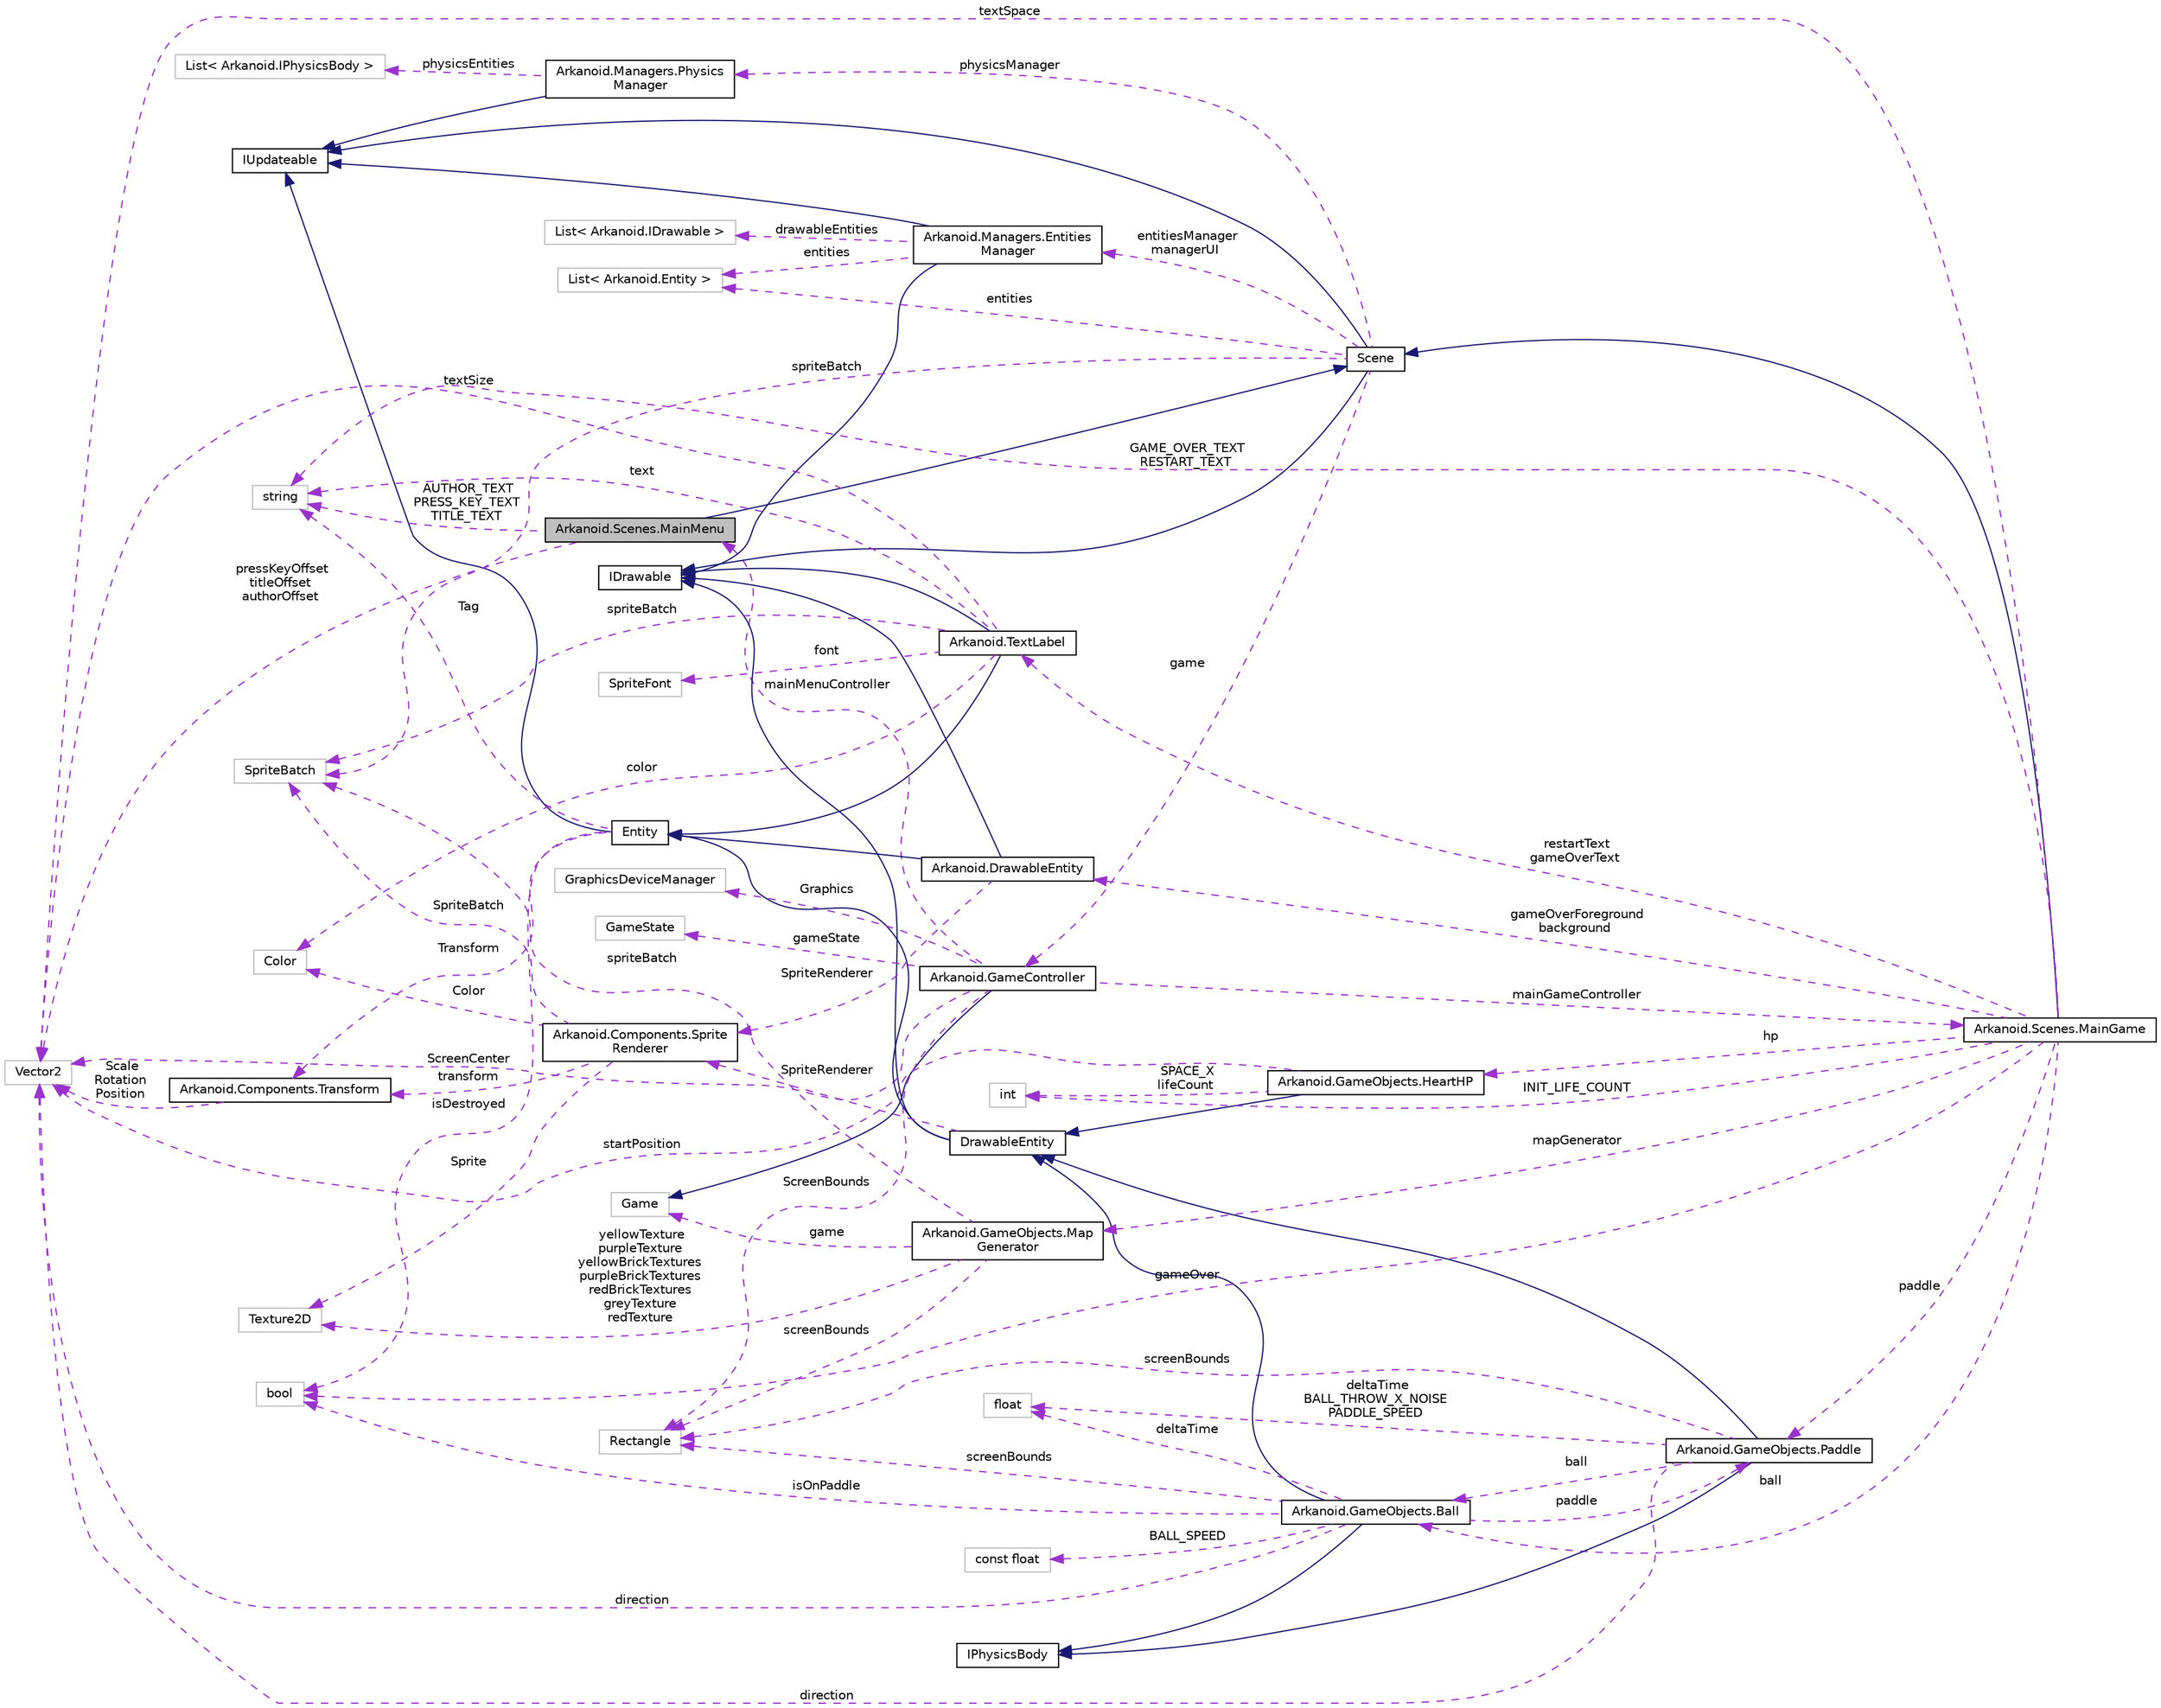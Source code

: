 digraph "Arkanoid.Scenes.MainMenu"
{
 // INTERACTIVE_SVG=YES
  edge [fontname="Helvetica",fontsize="10",labelfontname="Helvetica",labelfontsize="10"];
  node [fontname="Helvetica",fontsize="10",shape=record];
  rankdir="LR";
  Node4 [label="Arkanoid.Scenes.MainMenu",height=0.2,width=0.4,color="black", fillcolor="grey75", style="filled", fontcolor="black"];
  Node5 -> Node4 [dir="back",color="midnightblue",fontsize="10",style="solid",fontname="Helvetica"];
  Node5 [label="Scene",height=0.2,width=0.4,color="black", fillcolor="white", style="filled",URL="$class_arkanoid_1_1_scene.html",tooltip="Basic class for scene in game "];
  Node6 -> Node5 [dir="back",color="midnightblue",fontsize="10",style="solid",fontname="Helvetica"];
  Node6 [label="IUpdateable",height=0.2,width=0.4,color="black", fillcolor="white", style="filled",URL="$interface_arkanoid_1_1_i_updateable.html",tooltip="Basic interface for objects which should be updated every frame "];
  Node7 -> Node5 [dir="back",color="midnightblue",fontsize="10",style="solid",fontname="Helvetica"];
  Node7 [label="IDrawable",height=0.2,width=0.4,color="black", fillcolor="white", style="filled",URL="$interface_arkanoid_1_1_i_drawable.html",tooltip="Interface for objects drawn on the screen "];
  Node8 -> Node5 [dir="back",color="darkorchid3",fontsize="10",style="dashed",label=" entities" ,fontname="Helvetica"];
  Node8 [label="List\< Arkanoid.Entity \>",height=0.2,width=0.4,color="grey75", fillcolor="white", style="filled"];
  Node9 -> Node5 [dir="back",color="darkorchid3",fontsize="10",style="dashed",label=" spriteBatch" ,fontname="Helvetica"];
  Node9 [label="SpriteBatch",height=0.2,width=0.4,color="grey75", fillcolor="white", style="filled"];
  Node10 -> Node5 [dir="back",color="darkorchid3",fontsize="10",style="dashed",label=" game" ,fontname="Helvetica"];
  Node10 [label="Arkanoid.GameController",height=0.2,width=0.4,color="black", fillcolor="white", style="filled",URL="$class_arkanoid_1_1_game_controller.html"];
  Node11 -> Node10 [dir="back",color="midnightblue",fontsize="10",style="solid",fontname="Helvetica"];
  Node11 [label="Game",height=0.2,width=0.4,color="grey75", fillcolor="white", style="filled"];
  Node4 -> Node10 [dir="back",color="darkorchid3",fontsize="10",style="dashed",label=" mainMenuController" ,fontname="Helvetica"];
  Node12 -> Node10 [dir="back",color="darkorchid3",fontsize="10",style="dashed",label=" ScreenCenter" ,fontname="Helvetica"];
  Node12 [label="Vector2",height=0.2,width=0.4,color="grey75", fillcolor="white", style="filled"];
  Node13 -> Node10 [dir="back",color="darkorchid3",fontsize="10",style="dashed",label=" ScreenBounds" ,fontname="Helvetica"];
  Node13 [label="Rectangle",height=0.2,width=0.4,color="grey75", fillcolor="white", style="filled"];
  Node14 -> Node10 [dir="back",color="darkorchid3",fontsize="10",style="dashed",label=" gameState" ,fontname="Helvetica"];
  Node14 [label="GameState",height=0.2,width=0.4,color="grey75", fillcolor="white", style="filled"];
  Node15 -> Node10 [dir="back",color="darkorchid3",fontsize="10",style="dashed",label=" mainGameController" ,fontname="Helvetica"];
  Node15 [label="Arkanoid.Scenes.MainGame",height=0.2,width=0.4,color="black", fillcolor="white", style="filled",URL="$class_arkanoid_1_1_scenes_1_1_main_game.html",tooltip="Main game scene "];
  Node5 -> Node15 [dir="back",color="midnightblue",fontsize="10",style="solid",fontname="Helvetica"];
  Node16 -> Node15 [dir="back",color="darkorchid3",fontsize="10",style="dashed",label=" hp" ,fontname="Helvetica"];
  Node16 [label="Arkanoid.GameObjects.HeartHP",height=0.2,width=0.4,color="black", fillcolor="white", style="filled",URL="$class_arkanoid_1_1_game_objects_1_1_heart_h_p.html",tooltip="Class for heart hp on UI, contains life count "];
  Node17 -> Node16 [dir="back",color="midnightblue",fontsize="10",style="solid",fontname="Helvetica"];
  Node17 [label="DrawableEntity",height=0.2,width=0.4,color="black", fillcolor="white", style="filled",URL="$class_arkanoid_1_1_drawable_entity.html",tooltip="Class for entities with textures "];
  Node18 -> Node17 [dir="back",color="midnightblue",fontsize="10",style="solid",fontname="Helvetica"];
  Node18 [label="Entity",height=0.2,width=0.4,color="black", fillcolor="white", style="filled",URL="$class_arkanoid_1_1_entity.html",tooltip="Basic class for objects (every updateable body in the scene must inherit from it) ..."];
  Node6 -> Node18 [dir="back",color="midnightblue",fontsize="10",style="solid",fontname="Helvetica"];
  Node19 -> Node18 [dir="back",color="darkorchid3",fontsize="10",style="dashed",label=" Tag" ,fontname="Helvetica"];
  Node19 [label="string",height=0.2,width=0.4,color="grey75", fillcolor="white", style="filled"];
  Node20 -> Node18 [dir="back",color="darkorchid3",fontsize="10",style="dashed",label=" Transform" ,fontname="Helvetica"];
  Node20 [label="Arkanoid.Components.Transform",height=0.2,width=0.4,color="black", fillcolor="white", style="filled",URL="$class_arkanoid_1_1_components_1_1_transform.html",tooltip="Class containing position, rotation and scale of the entity "];
  Node12 -> Node20 [dir="back",color="darkorchid3",fontsize="10",style="dashed",label=" Scale\nRotation\nPosition" ,fontname="Helvetica"];
  Node21 -> Node18 [dir="back",color="darkorchid3",fontsize="10",style="dashed",label=" isDestroyed" ,fontname="Helvetica"];
  Node21 [label="bool",height=0.2,width=0.4,color="grey75", fillcolor="white", style="filled"];
  Node7 -> Node17 [dir="back",color="midnightblue",fontsize="10",style="solid",fontname="Helvetica"];
  Node22 -> Node17 [dir="back",color="darkorchid3",fontsize="10",style="dashed",label=" SpriteRenderer" ,fontname="Helvetica"];
  Node22 [label="Arkanoid.Components.Sprite\lRenderer",height=0.2,width=0.4,color="black", fillcolor="white", style="filled",URL="$class_arkanoid_1_1_components_1_1_sprite_renderer.html",tooltip="Component class taking care of drawing texture it contains "];
  Node9 -> Node22 [dir="back",color="darkorchid3",fontsize="10",style="dashed",label=" SpriteBatch" ,fontname="Helvetica"];
  Node20 -> Node22 [dir="back",color="darkorchid3",fontsize="10",style="dashed",label=" transform" ,fontname="Helvetica"];
  Node23 -> Node22 [dir="back",color="darkorchid3",fontsize="10",style="dashed",label=" Color" ,fontname="Helvetica"];
  Node23 [label="Color",height=0.2,width=0.4,color="grey75", fillcolor="white", style="filled"];
  Node24 -> Node22 [dir="back",color="darkorchid3",fontsize="10",style="dashed",label=" Sprite" ,fontname="Helvetica"];
  Node24 [label="Texture2D",height=0.2,width=0.4,color="grey75", fillcolor="white", style="filled"];
  Node12 -> Node16 [dir="back",color="darkorchid3",fontsize="10",style="dashed",label=" startPosition" ,fontname="Helvetica"];
  Node25 -> Node16 [dir="back",color="darkorchid3",fontsize="10",style="dashed",label=" SPACE_X\nlifeCount" ,fontname="Helvetica"];
  Node25 [label="int",height=0.2,width=0.4,color="grey75", fillcolor="white", style="filled"];
  Node26 -> Node15 [dir="back",color="darkorchid3",fontsize="10",style="dashed",label=" ball" ,fontname="Helvetica"];
  Node26 [label="Arkanoid.GameObjects.Ball",height=0.2,width=0.4,color="black", fillcolor="white", style="filled",URL="$class_arkanoid_1_1_game_objects_1_1_ball.html",tooltip="Class representing bouncing arkanoid ball in the game "];
  Node17 -> Node26 [dir="back",color="midnightblue",fontsize="10",style="solid",fontname="Helvetica"];
  Node27 -> Node26 [dir="back",color="midnightblue",fontsize="10",style="solid",fontname="Helvetica"];
  Node27 [label="IPhysicsBody",height=0.2,width=0.4,color="black", fillcolor="white", style="filled",URL="$interface_arkanoid_1_1_i_physics_body.html",tooltip="Interface for objects with physics on the screen "];
  Node28 -> Node26 [dir="back",color="darkorchid3",fontsize="10",style="dashed",label=" deltaTime" ,fontname="Helvetica"];
  Node28 [label="float",height=0.2,width=0.4,color="grey75", fillcolor="white", style="filled"];
  Node29 -> Node26 [dir="back",color="darkorchid3",fontsize="10",style="dashed",label=" paddle" ,fontname="Helvetica"];
  Node29 [label="Arkanoid.GameObjects.Paddle",height=0.2,width=0.4,color="black", fillcolor="white", style="filled",URL="$class_arkanoid_1_1_game_objects_1_1_paddle.html",tooltip="Class representing moving arkanoid paddle "];
  Node17 -> Node29 [dir="back",color="midnightblue",fontsize="10",style="solid",fontname="Helvetica"];
  Node27 -> Node29 [dir="back",color="midnightblue",fontsize="10",style="solid",fontname="Helvetica"];
  Node26 -> Node29 [dir="back",color="darkorchid3",fontsize="10",style="dashed",label=" ball" ,fontname="Helvetica"];
  Node28 -> Node29 [dir="back",color="darkorchid3",fontsize="10",style="dashed",label=" deltaTime\nBALL_THROW_X_NOISE\nPADDLE_SPEED" ,fontname="Helvetica"];
  Node12 -> Node29 [dir="back",color="darkorchid3",fontsize="10",style="dashed",label=" direction" ,fontname="Helvetica"];
  Node13 -> Node29 [dir="back",color="darkorchid3",fontsize="10",style="dashed",label=" screenBounds" ,fontname="Helvetica"];
  Node12 -> Node26 [dir="back",color="darkorchid3",fontsize="10",style="dashed",label=" direction" ,fontname="Helvetica"];
  Node13 -> Node26 [dir="back",color="darkorchid3",fontsize="10",style="dashed",label=" screenBounds" ,fontname="Helvetica"];
  Node21 -> Node26 [dir="back",color="darkorchid3",fontsize="10",style="dashed",label=" isOnPaddle" ,fontname="Helvetica"];
  Node30 -> Node26 [dir="back",color="darkorchid3",fontsize="10",style="dashed",label=" BALL_SPEED" ,fontname="Helvetica"];
  Node30 [label="const float",height=0.2,width=0.4,color="grey75", fillcolor="white", style="filled"];
  Node19 -> Node15 [dir="back",color="darkorchid3",fontsize="10",style="dashed",label=" GAME_OVER_TEXT\nRESTART_TEXT" ,fontname="Helvetica"];
  Node29 -> Node15 [dir="back",color="darkorchid3",fontsize="10",style="dashed",label=" paddle" ,fontname="Helvetica"];
  Node12 -> Node15 [dir="back",color="darkorchid3",fontsize="10",style="dashed",label=" textSpace" ,fontname="Helvetica"];
  Node25 -> Node15 [dir="back",color="darkorchid3",fontsize="10",style="dashed",label=" INIT_LIFE_COUNT" ,fontname="Helvetica"];
  Node21 -> Node15 [dir="back",color="darkorchid3",fontsize="10",style="dashed",label=" gameOver" ,fontname="Helvetica"];
  Node31 -> Node15 [dir="back",color="darkorchid3",fontsize="10",style="dashed",label=" restartText\ngameOverText" ,fontname="Helvetica"];
  Node31 [label="Arkanoid.TextLabel",height=0.2,width=0.4,color="black", fillcolor="white", style="filled",URL="$class_arkanoid_1_1_text_label.html",tooltip="Class for entities with text to draw "];
  Node18 -> Node31 [dir="back",color="midnightblue",fontsize="10",style="solid",fontname="Helvetica"];
  Node7 -> Node31 [dir="back",color="midnightblue",fontsize="10",style="solid",fontname="Helvetica"];
  Node19 -> Node31 [dir="back",color="darkorchid3",fontsize="10",style="dashed",label=" text" ,fontname="Helvetica"];
  Node9 -> Node31 [dir="back",color="darkorchid3",fontsize="10",style="dashed",label=" spriteBatch" ,fontname="Helvetica"];
  Node32 -> Node31 [dir="back",color="darkorchid3",fontsize="10",style="dashed",label=" font" ,fontname="Helvetica"];
  Node32 [label="SpriteFont",height=0.2,width=0.4,color="grey75", fillcolor="white", style="filled"];
  Node12 -> Node31 [dir="back",color="darkorchid3",fontsize="10",style="dashed",label=" textSize" ,fontname="Helvetica"];
  Node23 -> Node31 [dir="back",color="darkorchid3",fontsize="10",style="dashed",label=" color" ,fontname="Helvetica"];
  Node33 -> Node15 [dir="back",color="darkorchid3",fontsize="10",style="dashed",label=" mapGenerator" ,fontname="Helvetica"];
  Node33 [label="Arkanoid.GameObjects.Map\lGenerator",height=0.2,width=0.4,color="black", fillcolor="white", style="filled",URL="$class_arkanoid_1_1_game_objects_1_1_map_generator.html",tooltip="Class for generating brick maps "];
  Node11 -> Node33 [dir="back",color="darkorchid3",fontsize="10",style="dashed",label=" game" ,fontname="Helvetica"];
  Node9 -> Node33 [dir="back",color="darkorchid3",fontsize="10",style="dashed",label=" spriteBatch" ,fontname="Helvetica"];
  Node13 -> Node33 [dir="back",color="darkorchid3",fontsize="10",style="dashed",label=" screenBounds" ,fontname="Helvetica"];
  Node24 -> Node33 [dir="back",color="darkorchid3",fontsize="10",style="dashed",label=" yellowTexture\npurpleTexture\nyellowBrickTextures\npurpleBrickTextures\nredBrickTextures\ngreyTexture\nredTexture" ,fontname="Helvetica"];
  Node34 -> Node15 [dir="back",color="darkorchid3",fontsize="10",style="dashed",label=" gameOverForeground\nbackground" ,fontname="Helvetica"];
  Node34 [label="Arkanoid.DrawableEntity",height=0.2,width=0.4,color="black", fillcolor="white", style="filled",URL="$class_arkanoid_1_1_drawable_entity.html",tooltip="Class for entities with textures "];
  Node18 -> Node34 [dir="back",color="midnightblue",fontsize="10",style="solid",fontname="Helvetica"];
  Node7 -> Node34 [dir="back",color="midnightblue",fontsize="10",style="solid",fontname="Helvetica"];
  Node22 -> Node34 [dir="back",color="darkorchid3",fontsize="10",style="dashed",label=" SpriteRenderer" ,fontname="Helvetica"];
  Node35 -> Node10 [dir="back",color="darkorchid3",fontsize="10",style="dashed",label=" Graphics" ,fontname="Helvetica"];
  Node35 [label="GraphicsDeviceManager",height=0.2,width=0.4,color="grey75", fillcolor="white", style="filled"];
  Node36 -> Node5 [dir="back",color="darkorchid3",fontsize="10",style="dashed",label=" entitiesManager\nmanagerUI" ,fontname="Helvetica"];
  Node36 [label="Arkanoid.Managers.Entities\lManager",height=0.2,width=0.4,color="black", fillcolor="white", style="filled",URL="$class_arkanoid_1_1_managers_1_1_entities_manager.html",tooltip="Class for managing entities and IDrawable entities in the scene "];
  Node7 -> Node36 [dir="back",color="midnightblue",fontsize="10",style="solid",fontname="Helvetica"];
  Node6 -> Node36 [dir="back",color="midnightblue",fontsize="10",style="solid",fontname="Helvetica"];
  Node8 -> Node36 [dir="back",color="darkorchid3",fontsize="10",style="dashed",label=" entities" ,fontname="Helvetica"];
  Node37 -> Node36 [dir="back",color="darkorchid3",fontsize="10",style="dashed",label=" drawableEntities" ,fontname="Helvetica"];
  Node37 [label="List\< Arkanoid.IDrawable \>",height=0.2,width=0.4,color="grey75", fillcolor="white", style="filled"];
  Node38 -> Node5 [dir="back",color="darkorchid3",fontsize="10",style="dashed",label=" physicsManager" ,fontname="Helvetica"];
  Node38 [label="Arkanoid.Managers.Physics\lManager",height=0.2,width=0.4,color="black", fillcolor="white", style="filled",URL="$class_arkanoid_1_1_managers_1_1_physics_manager.html",tooltip="Class for managing physics and collisions between IPhysicsBody objects in the scene ..."];
  Node6 -> Node38 [dir="back",color="midnightblue",fontsize="10",style="solid",fontname="Helvetica"];
  Node39 -> Node38 [dir="back",color="darkorchid3",fontsize="10",style="dashed",label=" physicsEntities" ,fontname="Helvetica"];
  Node39 [label="List\< Arkanoid.IPhysicsBody \>",height=0.2,width=0.4,color="grey75", fillcolor="white", style="filled"];
  Node19 -> Node4 [dir="back",color="darkorchid3",fontsize="10",style="dashed",label=" AUTHOR_TEXT\nPRESS_KEY_TEXT\nTITLE_TEXT" ,fontname="Helvetica"];
  Node12 -> Node4 [dir="back",color="darkorchid3",fontsize="10",style="dashed",label=" pressKeyOffset\ntitleOffset\nauthorOffset" ,fontname="Helvetica"];
}
